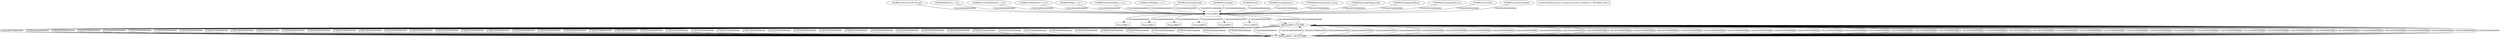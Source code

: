 digraph G {
	"File##/etc/ld-musl-x86_64.path"->"Process##20"[ label="1728220006000000000" ];
	"File##/lib/libstdc++.so.6"->"Process##20"[ label="1728220006000000000" ];
	"File##/usr/local/lib/libstdc++.so.6"->"Process##20"[ label="1728220006000000000" ];
	"File##/usr/lib/libstdc++.so.6"->"Process##20"[ label="1728220006000000000" ];
	"File##/lib/libgcc_s.so.1"->"Process##20"[ label="1728220006000000000" ];
	"File##/usr/local/lib/libgcc_s.so.1"->"Process##20"[ label="1728220006000000000" ];
	"File##/usr/lib/libgcc_s.so.1"->"Process##20"[ label="1728220006000000000" ];
	"Process##20"->"Process##21"[ label="1728220006000000000" ];
	"Process##20"->"Process##22"[ label="1728220006000000000" ];
	"Process##20"->"Process##23"[ label="1728220006000000000" ];
	"Process##20"->"Process##24"[ label="1728220006000000000" ];
	"Process##20"->"Process##25"[ label="1728220006000000000" ];
	"File##/usr/local/bin/node"->"Process##20"[ label="1728220006000000000" ];
	"File##/dev/urandom"->"Process##20"[ label="1728220006000000000" ];
	"Process##20"->"Process##26"[ label="1728220006000000000" ];
	"File##/dev/null"->"Process##20"[ label="1728220006000000000" ];
	"File##/home/app/index.js"->"Process##20"[ label="1728220007000000000" ];
	"File##/home/app/express-new.js"->"Process##20"[ label="1728220007000000000" ];
	"File##/usr/local/bin/node"->"Process##20"[ label="1728220007000000000" ];
	"File##/home/app/trigger.node"->"Process##20"[ label="1728220007000000000" ];
	"File##/home/app/handler.js"->"Process##20"[ label="1728220007000000000" ];
	"File##/home/app/malicious.js"->"Process##20"[ label="1728220007000000000" ];
	"Process##20"->"NetPeer##0.0.0.0:3000"[ label="1728220008000000000" ];
	"NetPeer##0.0.0.0:3000"->"Process##20"[ label="1728220008000000000" ];
	"NetPeer##0.0.0.0:3000"->"NetPeer##10.1.80.247:8080"[ label="1728220037000000000" ];
	"NetPeer##10.1.80.247:8080"->"NetPeer##0.0.0.0:3000"[ label="1728220037000000000" ];
	"NetPeer##0.0.0.0:3000"->"NetPeer##10.1.80.247:8080"[ label="1728220038000000000" ];
	"NetPeer##10.1.80.247:8080"->"NetPeer##0.0.0.0:3000"[ label="1728220038000000000" ];
	"NetPeer##0.0.0.0:3000"->"NetPeer##10.1.80.247:8080"[ label="1728220038000000000" ];
	"NetPeer##10.1.80.247:8080"->"NetPeer##0.0.0.0:3000"[ label="1728220038000000000" ];
	"NetPeer##0.0.0.0:3000"->"NetPeer##10.1.80.247:8080"[ label="1728220038000000000" ];
	"NetPeer##10.1.80.247:8080"->"NetPeer##0.0.0.0:3000"[ label="1728220038000000000" ];
	"NetPeer##0.0.0.0:3000"->"NetPeer##10.1.80.247:8080"[ label="1728220038000000000" ];
	"NetPeer##10.1.80.247:8080"->"NetPeer##0.0.0.0:3000"[ label="1728220038000000000" ];
	"NetPeer##0.0.0.0:3000"->"NetPeer##10.1.80.247:8080"[ label="1728220038000000000" ];
	"NetPeer##10.1.80.247:8080"->"NetPeer##0.0.0.0:3000"[ label="1728220038000000000" ];
	"NetPeer##0.0.0.0:3000"->"NetPeer##10.1.80.247:8080"[ label="1728220038000000000" ];
	"NetPeer##10.1.80.247:8080"->"NetPeer##0.0.0.0:3000"[ label="1728220038000000000" ];
	"NetPeer##0.0.0.0:3000"->"NetPeer##10.1.80.247:8080"[ label="1728220038000000000" ];
	"NetPeer##10.1.80.247:8080"->"NetPeer##0.0.0.0:3000"[ label="1728220038000000000" ];
	"NetPeer##0.0.0.0:3000"->"NetPeer##10.1.80.247:8080"[ label="1728220038000000000" ];
	"NetPeer##10.1.80.247:8080"->"NetPeer##0.0.0.0:3000"[ label="1728220038000000000" ];
	"NetPeer##0.0.0.0:3000"->"NetPeer##10.1.80.247:8080"[ label="1728220038000000000" ];
	"NetPeer##10.1.80.247:8080"->"NetPeer##0.0.0.0:3000"[ label="1728220038000000000" ];
	"NetPeer##0.0.0.0:3000"->"NetPeer##10.1.80.247:8080"[ label="1728220038000000000" ];
	"NetPeer##10.1.80.247:8080"->"NetPeer##0.0.0.0:3000"[ label="1728220038000000000" ];
	"NetPeer##0.0.0.0:3000"->"NetPeer##10.1.80.247:8080"[ label="1728220038000000000" ];
	"NetPeer##10.1.80.247:8080"->"NetPeer##0.0.0.0:3000"[ label="1728220038000000000" ];
	"NetPeer##0.0.0.0:3000"->"NetPeer##10.1.80.247:8080"[ label="1728220038000000000" ];
	"NetPeer##10.1.80.247:8080"->"NetPeer##0.0.0.0:3000"[ label="1728220038000000000" ];
	"NetPeer##0.0.0.0:3000"->"NetPeer##10.1.80.247:8080"[ label="1728220038000000000" ];
	"NetPeer##10.1.80.247:8080"->"NetPeer##0.0.0.0:3000"[ label="1728220038000000000" ];
	"NetPeer##0.0.0.0:3000"->"NetPeer##10.1.80.247:8080"[ label="1728220038000000000" ];
	"NetPeer##10.1.80.247:8080"->"NetPeer##0.0.0.0:3000"[ label="1728220038000000000" ];
	"NetPeer##0.0.0.0:3000"->"NetPeer##10.1.80.247:8080"[ label="1728220038000000000" ];
	"NetPeer##10.1.80.247:8080"->"NetPeer##0.0.0.0:3000"[ label="1728220038000000000" ];
	"NetPeer##0.0.0.0:3000"->"NetPeer##10.1.80.247:8080"[ label="1728220038000000000" ];
	"NetPeer##10.1.80.247:8080"->"NetPeer##0.0.0.0:3000"[ label="1728220038000000000" ];
	"NetPeer##0.0.0.0:3000"->"NetPeer##10.1.80.247:8080"[ label="1728220038000000000" ];
	"NetPeer##10.1.80.247:8080"->"NetPeer##0.0.0.0:3000"[ label="1728220038000000000" ];
	"NetPeer##0.0.0.0:3000"->"NetPeer##10.1.80.247:8080"[ label="1728220038000000000" ];
	"NetPeer##10.1.80.247:8080"->"NetPeer##0.0.0.0:3000"[ label="1728220038000000000" ];
	"NetPeer##0.0.0.0:3000"->"NetPeer##10.1.80.247:8080"[ label="1728220038000000000" ];
	"NetPeer##10.1.80.247:8080"->"NetPeer##0.0.0.0:3000"[ label="1728220038000000000" ];
	"NetPeer##0.0.0.0:3000"->"NetPeer##10.1.80.247:8080"[ label="1728220038000000000" ];
	"NetPeer##10.1.80.247:8080"->"NetPeer##0.0.0.0:3000"[ label="1728220038000000000" ];
	"NetPeer##0.0.0.0:3000"->"NetPeer##10.1.80.247:8080"[ label="1728220038000000000" ];
	"NetPeer##10.1.80.247:8080"->"NetPeer##0.0.0.0:3000"[ label="1728220038000000000" ];
	"NetPeer##0.0.0.0:3000"->"NetPeer##10.1.80.247:8080"[ label="1728220038000000000" ];
	"NetPeer##10.1.80.247:8080"->"NetPeer##0.0.0.0:3000"[ label="1728220038000000000" ];
	"NetPeer##0.0.0.0:3000"->"NetPeer##10.1.80.247:8080"[ label="1728220038000000000" ];
	"NetPeer##10.1.80.247:8080"->"NetPeer##0.0.0.0:3000"[ label="1728220038000000000" ];
	"NetPeer##0.0.0.0:3000"->"NetPeer##10.1.80.247:8080"[ label="1728220038000000000" ];
	"NetPeer##10.1.80.247:8080"->"NetPeer##0.0.0.0:3000"[ label="1728220038000000000" ];
	"NetPeer##0.0.0.0:3000"->"NetPeer##10.1.80.247:8080"[ label="1728220038000000000" ];
	"NetPeer##10.1.80.247:8080"->"NetPeer##0.0.0.0:3000"[ label="1728220038000000000" ];
	"NetPeer##0.0.0.0:3000"->"NetPeer##10.1.80.247:8080"[ label="1728220038000000000" ];
	"NetPeer##10.1.80.247:8080"->"NetPeer##0.0.0.0:3000"[ label="1728220038000000000" ];
	"NetPeer##0.0.0.0:3000"->"NetPeer##10.1.80.247:8080"[ label="1728220038000000000" ];
	"NetPeer##10.1.80.247:8080"->"NetPeer##0.0.0.0:3000"[ label="1728220038000000000" ];
	"NetPeer##0.0.0.0:3000"->"NetPeer##10.1.80.247:8080"[ label="1728220038000000000" ];
	"NetPeer##10.1.80.247:8080"->"NetPeer##0.0.0.0:3000"[ label="1728220038000000000" ];
	"NetPeer##0.0.0.0:3000"->"NetPeer##10.1.80.247:8080"[ label="1728220038000000000" ];
	"NetPeer##10.1.80.247:8080"->"NetPeer##0.0.0.0:3000"[ label="1728220038000000000" ];
	"NetPeer##0.0.0.0:3000"->"NetPeer##10.1.80.247:8080"[ label="1728220038000000000" ];
	"NetPeer##10.1.80.247:8080"->"NetPeer##0.0.0.0:3000"[ label="1728220038000000000" ];
	"NetPeer##0.0.0.0:3000"->"NetPeer##10.1.80.247:8080"[ label="1728220038000000000" ];
	"NetPeer##10.1.80.247:8080"->"NetPeer##0.0.0.0:3000"[ label="1728220038000000000" ];
	"NetPeer##0.0.0.0:3000"->"NetPeer##10.1.80.247:8080"[ label="1728220038000000000" ];
	"NetPeer##10.1.80.247:8080"->"NetPeer##0.0.0.0:3000"[ label="1728220038000000000" ];
	"NetPeer##0.0.0.0:3000"->"NetPeer##10.1.80.247:8080"[ label="1728220038000000000" ];
	"NetPeer##10.1.80.247:8080"->"NetPeer##0.0.0.0:3000"[ label="1728220038000000000" ];
	"NetPeer##0.0.0.0:3000"->"NetPeer##10.1.80.247:8080"[ label="1728220038000000000" ];
	"NetPeer##10.1.80.247:8080"->"NetPeer##0.0.0.0:3000"[ label="1728220038000000000" ];
	"NetPeer##0.0.0.0:3000"->"NetPeer##10.1.80.247:8080"[ label="1728220038000000000" ];
	"NetPeer##10.1.80.247:8080"->"NetPeer##0.0.0.0:3000"[ label="1728220038000000000" ];
	"NetPeer##0.0.0.0:3000"->"NetPeer##10.1.80.247:8080"[ label="1728220038000000000" ];
	"NetPeer##10.1.80.247:8080"->"NetPeer##0.0.0.0:3000"[ label="1728220038000000000" ];
	"NetPeer##0.0.0.0:3000"->"NetPeer##10.1.80.247:8080"[ label="1728220038000000000" ];
	"NetPeer##10.1.80.247:8080"->"NetPeer##0.0.0.0:3000"[ label="1728220038000000000" ];
	"NetPeer##0.0.0.0:3000"->"NetPeer##10.1.80.247:8080"[ label="1728220038000000000" ];
	"NetPeer##10.1.80.247:8080"->"NetPeer##0.0.0.0:3000"[ label="1728220038000000000" ];
	"NetPeer##0.0.0.0:3000"->"NetPeer##10.1.80.247:8080"[ label="1728220038000000000" ];
	"NetPeer##10.1.80.247:8080"->"NetPeer##0.0.0.0:3000"[ label="1728220038000000000" ];
	"NetPeer##0.0.0.0:3000"->"NetPeer##10.1.80.247:8080"[ label="1728220038000000000" ];
	"NetPeer##10.1.80.247:8080"->"NetPeer##0.0.0.0:3000"[ label="1728220038000000000" ];
	"NetPeer##0.0.0.0:3000"->"NetPeer##10.1.80.247:8080"[ label="1728220038000000000" ];
	"NetPeer##10.1.80.247:8080"->"NetPeer##0.0.0.0:3000"[ label="1728220038000000000" ];
	"NetPeer##0.0.0.0:3000"->"NetPeer##10.1.80.247:8080"[ label="1728220038000000000" ];
	"NetPeer##10.1.80.247:8080"->"NetPeer##0.0.0.0:3000"[ label="1728220038000000000" ];
	"NetPeer##0.0.0.0:3000"->"NetPeer##10.1.80.247:8080"[ label="1728220038000000000" ];
	"NetPeer##10.1.80.247:8080"->"NetPeer##0.0.0.0:3000"[ label="1728220038000000000" ];
	"NetPeer##0.0.0.0:3000"->"NetPeer##10.1.80.247:8080"[ label="1728220038000000000" ];
	"NetPeer##10.1.80.247:8080"->"NetPeer##0.0.0.0:3000"[ label="1728220038000000000" ];
	"NetPeer##0.0.0.0:3000"->"NetPeer##10.1.80.247:8080"[ label="1728220038000000000" ];
	"NetPeer##10.1.80.247:8080"->"NetPeer##0.0.0.0:3000"[ label="1728220038000000000" ];
	"NetPeer##0.0.0.0:3000"->"NetPeer##10.1.80.247:8080"[ label="1728220038000000000" ];
	"NetPeer##10.1.80.247:8080"->"NetPeer##0.0.0.0:3000"[ label="1728220038000000000" ];
	"NetPeer##0.0.0.0:3000"->"NetPeer##10.1.80.247:8080"[ label="1728220038000000000" ];
	"NetPeer##10.1.80.247:8080"->"NetPeer##0.0.0.0:3000"[ label="1728220038000000000" ];
	"NetPeer##0.0.0.0:3000"->"NetPeer##10.1.80.247:8080"[ label="1728220038000000000" ];
	"NetPeer##10.1.80.247:8080"->"NetPeer##0.0.0.0:3000"[ label="1728220038000000000" ];
	"NetPeer##0.0.0.0:3000"->"NetPeer##10.1.80.247:8080"[ label="1728220038000000000" ];
	"NetPeer##10.1.80.247:8080"->"NetPeer##0.0.0.0:3000"[ label="1728220038000000000" ];
	"NetPeer##0.0.0.0:3000"->"NetPeer##10.1.80.247:8080"[ label="1728220038000000000" ];
	"NetPeer##10.1.80.247:8080"->"NetPeer##0.0.0.0:3000"[ label="1728220038000000000" ];
	"File##/etc/localtime"->"Process##20"[ label="1728220038000000000" ];
	"File##/usr/share/zoneinfo/"->"Process##20"[ label="1728220038000000000" ];
	"Container##zjy-alastor-2n-product-purchase-authorize-cc-8f7c4d84c-gq2v4" [ shape="box" ];
	"File##/dev/null" [ shape="ellipse" ];
	"File##/dev/urandom" [ shape="ellipse" ];
	"File##/etc/ld-musl-x86_64.path" [ shape="ellipse" ];
	"File##/etc/localtime" [ shape="ellipse" ];
	"File##/home/app/express-new.js" [ shape="ellipse" ];
	"File##/home/app/handler.js" [ shape="ellipse" ];
	"File##/home/app/index.js" [ shape="ellipse" ];
	"File##/home/app/malicious.js" [ shape="ellipse" ];
	"File##/home/app/trigger.node" [ shape="ellipse" ];
	"File##/lib/libgcc_s.so.1" [ shape="ellipse" ];
	"File##/lib/libstdc++.so.6" [ shape="ellipse" ];
	"File##/usr/lib/libgcc_s.so.1" [ shape="ellipse" ];
	"File##/usr/lib/libstdc++.so.6" [ shape="ellipse" ];
	"File##/usr/local/bin/node" [ shape="ellipse" ];
	"File##/usr/local/lib/libgcc_s.so.1" [ shape="ellipse" ];
	"File##/usr/local/lib/libstdc++.so.6" [ shape="ellipse" ];
	"File##/usr/share/zoneinfo/" [ shape="ellipse" ];
	"NetPeer##0.0.0.0:3000" [ shape="diamond" ];
	"NetPeer##10.1.80.247:8080" [ shape="diamond" ];
	"Process##20" [ shape="box" ];
	"Process##21" [ shape="box" ];
	"Process##22" [ shape="box" ];
	"Process##23" [ shape="box" ];
	"Process##24" [ shape="box" ];
	"Process##25" [ shape="box" ];
	"Process##26" [ shape="box" ];

}
